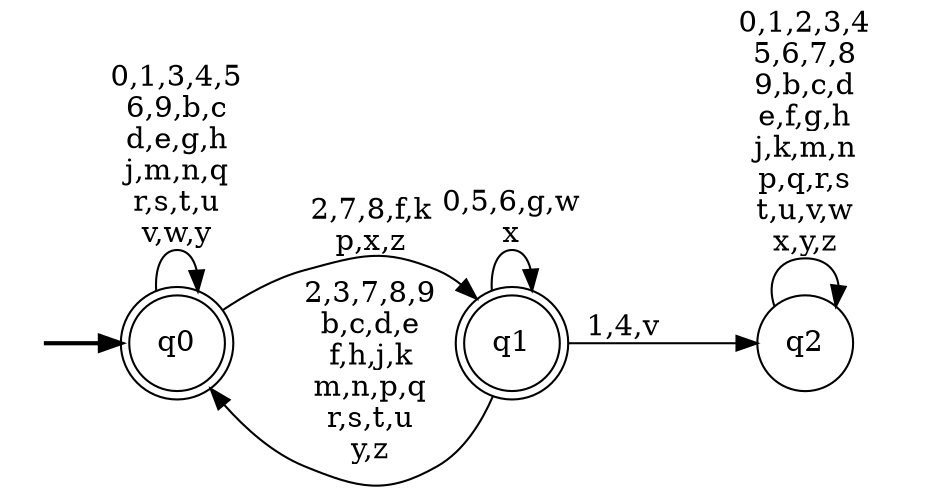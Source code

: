 digraph BlueStar {
__start0 [style = invis, shape = none, label = "", width = 0, height = 0];

rankdir=LR;
size="8,5";

s0 [style="rounded,filled", color="black", fillcolor="white" shape="doublecircle", label="q0"];
s1 [style="rounded,filled", color="black", fillcolor="white" shape="doublecircle", label="q1"];
s2 [style="filled", color="black", fillcolor="white" shape="circle", label="q2"];
subgraph cluster_main { 
	graph [pad=".75", ranksep="0.15", nodesep="0.15"];
	 style=invis; 
	__start0 -> s0 [penwidth=2];
}
s0 -> s0 [label="0,1,3,4,5\n6,9,b,c\nd,e,g,h\nj,m,n,q\nr,s,t,u\nv,w,y"];
s0 -> s1 [label="2,7,8,f,k\np,x,z"];
s1 -> s0 [label="2,3,7,8,9\nb,c,d,e\nf,h,j,k\nm,n,p,q\nr,s,t,u\ny,z"];
s1 -> s1 [label="0,5,6,g,w\nx"];
s1 -> s2 [label="1,4,v"];
s2 -> s2 [label="0,1,2,3,4\n5,6,7,8\n9,b,c,d\ne,f,g,h\nj,k,m,n\np,q,r,s\nt,u,v,w\nx,y,z"];

}
